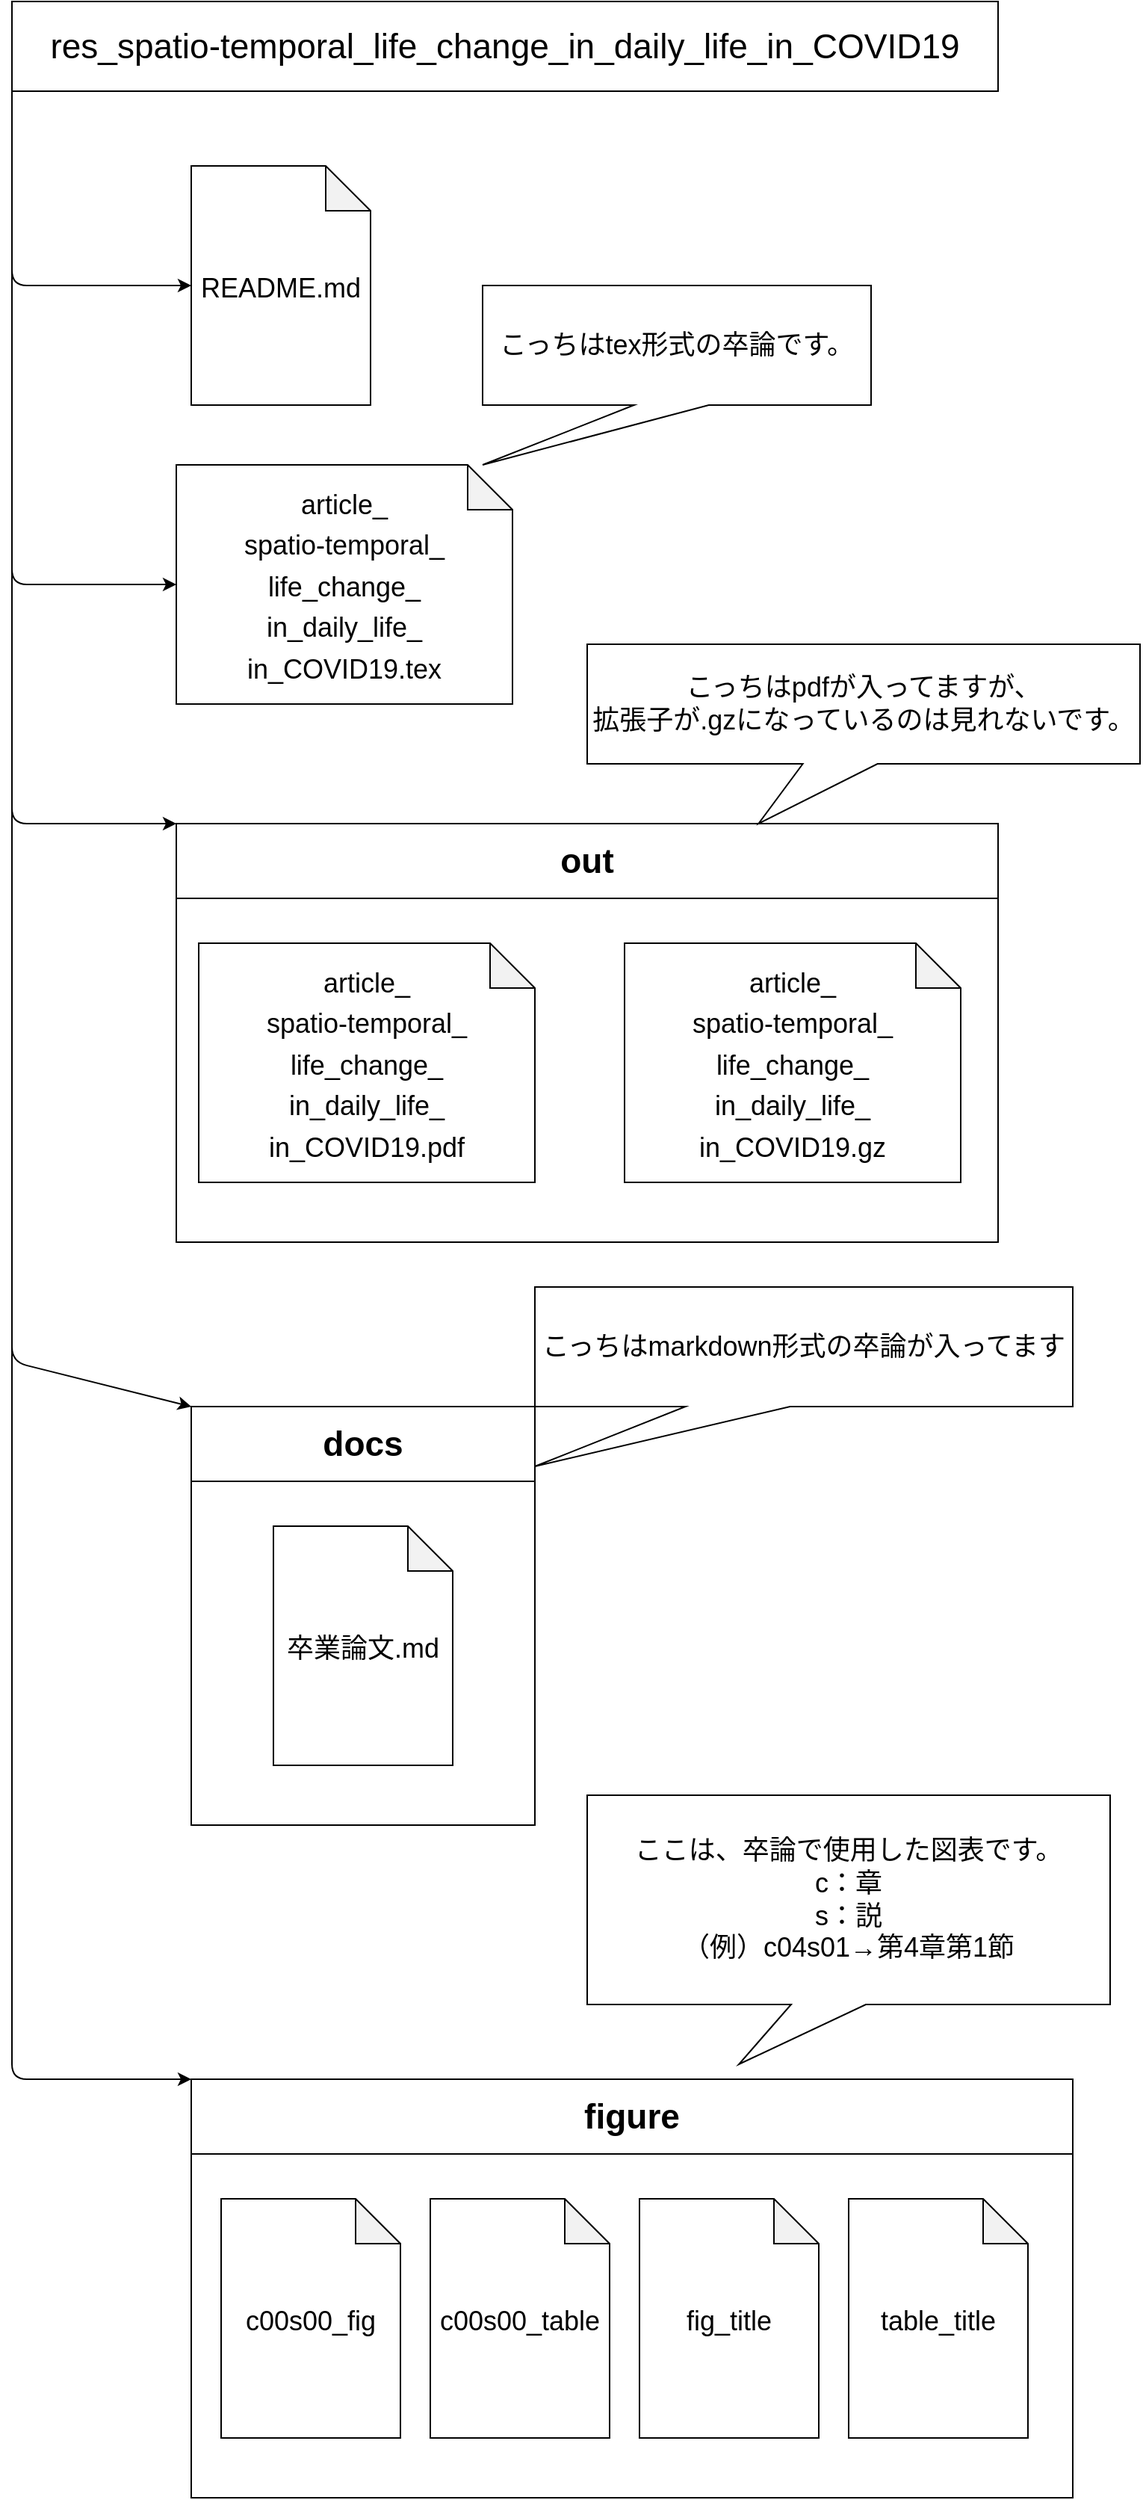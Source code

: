 <mxfile>
    <diagram id="ffMW-9znZ8A2HC_LGB8C" name="ページ1">
        <mxGraphModel dx="736" dy="599" grid="1" gridSize="10" guides="1" tooltips="1" connect="1" arrows="1" fold="1" page="1" pageScale="1" pageWidth="1200" pageHeight="1920" background="#ffffff" math="0" shadow="0">
            <root>
                <mxCell id="0"/>
                <mxCell id="1" parent="0"/>
                <mxCell id="3" value="&lt;font style=&quot;font-size: 23px;&quot;&gt;res_spatio-temporal_life_change_in_daily_life_in_COVID19&lt;/font&gt;" style="whiteSpace=wrap;html=1;" parent="1" vertex="1">
                    <mxGeometry x="40" y="130" width="660" height="60" as="geometry"/>
                </mxCell>
                <mxCell id="8" value="" style="endArrow=classic;html=1;fontSize=21;exitX=0;exitY=0.833;exitDx=0;exitDy=0;exitPerimeter=0;entryX=0;entryY=0;entryDx=0;entryDy=0;" parent="1" source="3" target="65" edge="1">
                    <mxGeometry width="50" height="50" relative="1" as="geometry">
                        <mxPoint x="10.5" y="170" as="sourcePoint"/>
                        <mxPoint x="160" y="980" as="targetPoint"/>
                        <Array as="points">
                            <mxPoint x="40" y="1040"/>
                        </Array>
                    </mxGeometry>
                </mxCell>
                <mxCell id="31" value="" style="endArrow=classic;html=1;fontSize=21;exitX=0;exitY=1;exitDx=0;exitDy=0;entryX=0;entryY=0;entryDx=0;entryDy=0;" parent="1" source="3" target="32" edge="1">
                    <mxGeometry width="50" height="50" relative="1" as="geometry">
                        <mxPoint x="10.5" y="170" as="sourcePoint"/>
                        <mxPoint x="170" y="1380" as="targetPoint"/>
                        <Array as="points">
                            <mxPoint x="40" y="1520"/>
                        </Array>
                    </mxGeometry>
                </mxCell>
                <mxCell id="32" value="&lt;font style=&quot;font-size: 23px;&quot;&gt;figure&lt;/font&gt;" style="swimlane;whiteSpace=wrap;html=1;fontSize=21;startSize=50;" parent="1" vertex="1">
                    <mxGeometry x="160" y="1520" width="590" height="280" as="geometry"/>
                </mxCell>
                <mxCell id="34" value="&lt;font style=&quot;font-size: 18px;&quot;&gt;c00s00_fig&lt;/font&gt;" style="shape=note;whiteSpace=wrap;html=1;backgroundOutline=1;darkOpacity=0.05;fontSize=23;" parent="32" vertex="1">
                    <mxGeometry x="20" y="80" width="120" height="160" as="geometry"/>
                </mxCell>
                <mxCell id="40" value="&lt;font style=&quot;font-size: 18px;&quot;&gt;table_title&lt;/font&gt;" style="shape=note;whiteSpace=wrap;html=1;backgroundOutline=1;darkOpacity=0.05;fontSize=23;" parent="32" vertex="1">
                    <mxGeometry x="440" y="80" width="120" height="160" as="geometry"/>
                </mxCell>
                <mxCell id="39" value="&lt;font style=&quot;font-size: 18px;&quot;&gt;fig_title&lt;/font&gt;" style="shape=note;whiteSpace=wrap;html=1;backgroundOutline=1;darkOpacity=0.05;fontSize=23;" parent="32" vertex="1">
                    <mxGeometry x="300" y="80" width="120" height="160" as="geometry"/>
                </mxCell>
                <mxCell id="38" value="&lt;font style=&quot;font-size: 18px;&quot;&gt;c00s00_table&lt;/font&gt;" style="shape=note;whiteSpace=wrap;html=1;backgroundOutline=1;darkOpacity=0.05;fontSize=23;" parent="32" vertex="1">
                    <mxGeometry x="160" y="80" width="120" height="160" as="geometry"/>
                </mxCell>
                <mxCell id="65" value="&lt;span style=&quot;font-size: 23px;&quot;&gt;docs&lt;/span&gt;" style="swimlane;whiteSpace=wrap;html=1;fontSize=21;startSize=50;" parent="1" vertex="1">
                    <mxGeometry x="160" y="1070" width="230" height="280" as="geometry"/>
                </mxCell>
                <mxCell id="66" value="&lt;span style=&quot;font-size: 18px;&quot;&gt;卒業論文.md&lt;/span&gt;" style="shape=note;whiteSpace=wrap;html=1;backgroundOutline=1;darkOpacity=0.05;fontSize=23;" parent="65" vertex="1">
                    <mxGeometry x="55" y="80" width="120" height="160" as="geometry"/>
                </mxCell>
                <mxCell id="69" value="&lt;span style=&quot;font-size: 18px;&quot;&gt;article_&lt;br&gt;spatio-temporal_&lt;br&gt;life_change_&lt;br&gt;in_daily_life_&lt;br&gt;in_COVID19.tex&lt;/span&gt;" style="shape=note;whiteSpace=wrap;html=1;backgroundOutline=1;darkOpacity=0.05;fontSize=23;" parent="1" vertex="1">
                    <mxGeometry x="150" y="440" width="225" height="160" as="geometry"/>
                </mxCell>
                <mxCell id="70" value="&lt;span style=&quot;font-size: 18px;&quot;&gt;README.md&lt;/span&gt;" style="shape=note;whiteSpace=wrap;html=1;backgroundOutline=1;darkOpacity=0.05;fontSize=23;" parent="1" vertex="1">
                    <mxGeometry x="160" y="240" width="120" height="160" as="geometry"/>
                </mxCell>
                <mxCell id="71" value="" style="endArrow=classic;html=1;entryX=0;entryY=0.5;entryDx=0;entryDy=0;entryPerimeter=0;" parent="1" target="70" edge="1">
                    <mxGeometry width="50" height="50" relative="1" as="geometry">
                        <mxPoint x="40" y="190" as="sourcePoint"/>
                        <mxPoint x="340" y="450" as="targetPoint"/>
                        <Array as="points">
                            <mxPoint x="40" y="320"/>
                        </Array>
                    </mxGeometry>
                </mxCell>
                <mxCell id="72" value="" style="endArrow=classic;html=1;entryX=0;entryY=0.5;entryDx=0;entryDy=0;entryPerimeter=0;" parent="1" target="69" edge="1">
                    <mxGeometry width="50" height="50" relative="1" as="geometry">
                        <mxPoint x="40" y="190" as="sourcePoint"/>
                        <mxPoint x="650" y="560" as="targetPoint"/>
                        <Array as="points">
                            <mxPoint x="40" y="520"/>
                        </Array>
                    </mxGeometry>
                </mxCell>
                <mxCell id="73" value="&lt;font style=&quot;font-size: 18px;&quot;&gt;こっちはtex形式の卒論です。&lt;/font&gt;" style="shape=callout;whiteSpace=wrap;html=1;perimeter=calloutPerimeter;position2=0;size=40;position=0.39;base=50;" parent="1" vertex="1">
                    <mxGeometry x="355" y="320" width="260" height="120" as="geometry"/>
                </mxCell>
                <mxCell id="74" value="&lt;span style=&quot;font-size: 18px;&quot;&gt;ここは、卒論で使用した図表です。&lt;br&gt;c：章&lt;br&gt;s：説&lt;br&gt;（例）c04s01→第4章第1節&lt;br&gt;&lt;/span&gt;" style="shape=callout;whiteSpace=wrap;html=1;perimeter=calloutPerimeter;position2=0.29;size=40;position=0.39;base=50;" parent="1" vertex="1">
                    <mxGeometry x="425" y="1330" width="350" height="180" as="geometry"/>
                </mxCell>
                <mxCell id="75" value="&lt;font style=&quot;font-size: 18px;&quot;&gt;こっちはmarkdown形式の卒論が入ってます&lt;/font&gt;" style="shape=callout;whiteSpace=wrap;html=1;perimeter=calloutPerimeter;position2=0;size=40;position=0.28;base=70;" parent="1" vertex="1">
                    <mxGeometry x="390" y="990" width="360" height="120" as="geometry"/>
                </mxCell>
                <mxCell id="78" value="&lt;span style=&quot;font-size: 23px;&quot;&gt;out&lt;/span&gt;" style="swimlane;whiteSpace=wrap;html=1;fontSize=21;startSize=50;" parent="1" vertex="1">
                    <mxGeometry x="150" y="680" width="550" height="280" as="geometry"/>
                </mxCell>
                <mxCell id="81" value="&lt;span style=&quot;font-size: 18px;&quot;&gt;article_&lt;br&gt;spatio-temporal_&lt;br&gt;life_change_&lt;br&gt;in_daily_life_&lt;br&gt;in_COVID19.pdf&lt;br&gt;&lt;/span&gt;" style="shape=note;whiteSpace=wrap;html=1;backgroundOutline=1;darkOpacity=0.05;fontSize=23;" parent="78" vertex="1">
                    <mxGeometry x="15" y="80" width="225" height="160" as="geometry"/>
                </mxCell>
                <mxCell id="80" value="&lt;span style=&quot;font-size: 18px;&quot;&gt;article_&lt;br&gt;spatio-temporal_&lt;br&gt;life_change_&lt;br&gt;in_daily_life_&lt;br&gt;in_COVID19.gz&lt;/span&gt;" style="shape=note;whiteSpace=wrap;html=1;backgroundOutline=1;darkOpacity=0.05;fontSize=23;" parent="78" vertex="1">
                    <mxGeometry x="300" y="80" width="225" height="160" as="geometry"/>
                </mxCell>
                <mxCell id="82" value="" style="endArrow=classic;html=1;fontSize=18;entryX=0;entryY=0;entryDx=0;entryDy=0;" parent="1" target="78" edge="1">
                    <mxGeometry width="50" height="50" relative="1" as="geometry">
                        <mxPoint x="40" y="190" as="sourcePoint"/>
                        <mxPoint x="750" y="460" as="targetPoint"/>
                        <Array as="points">
                            <mxPoint x="40" y="680"/>
                        </Array>
                    </mxGeometry>
                </mxCell>
                <mxCell id="83" value="&lt;font style=&quot;font-size: 18px;&quot;&gt;こっちはpdfが入ってますが、&lt;br&gt;拡張子が.gzになっているのは見れないです。&lt;/font&gt;" style="shape=callout;whiteSpace=wrap;html=1;perimeter=calloutPerimeter;position2=0.31;size=40;position=0.39;base=50;" parent="1" vertex="1">
                    <mxGeometry x="425" y="560" width="370" height="120" as="geometry"/>
                </mxCell>
            </root>
        </mxGraphModel>
    </diagram>
</mxfile>